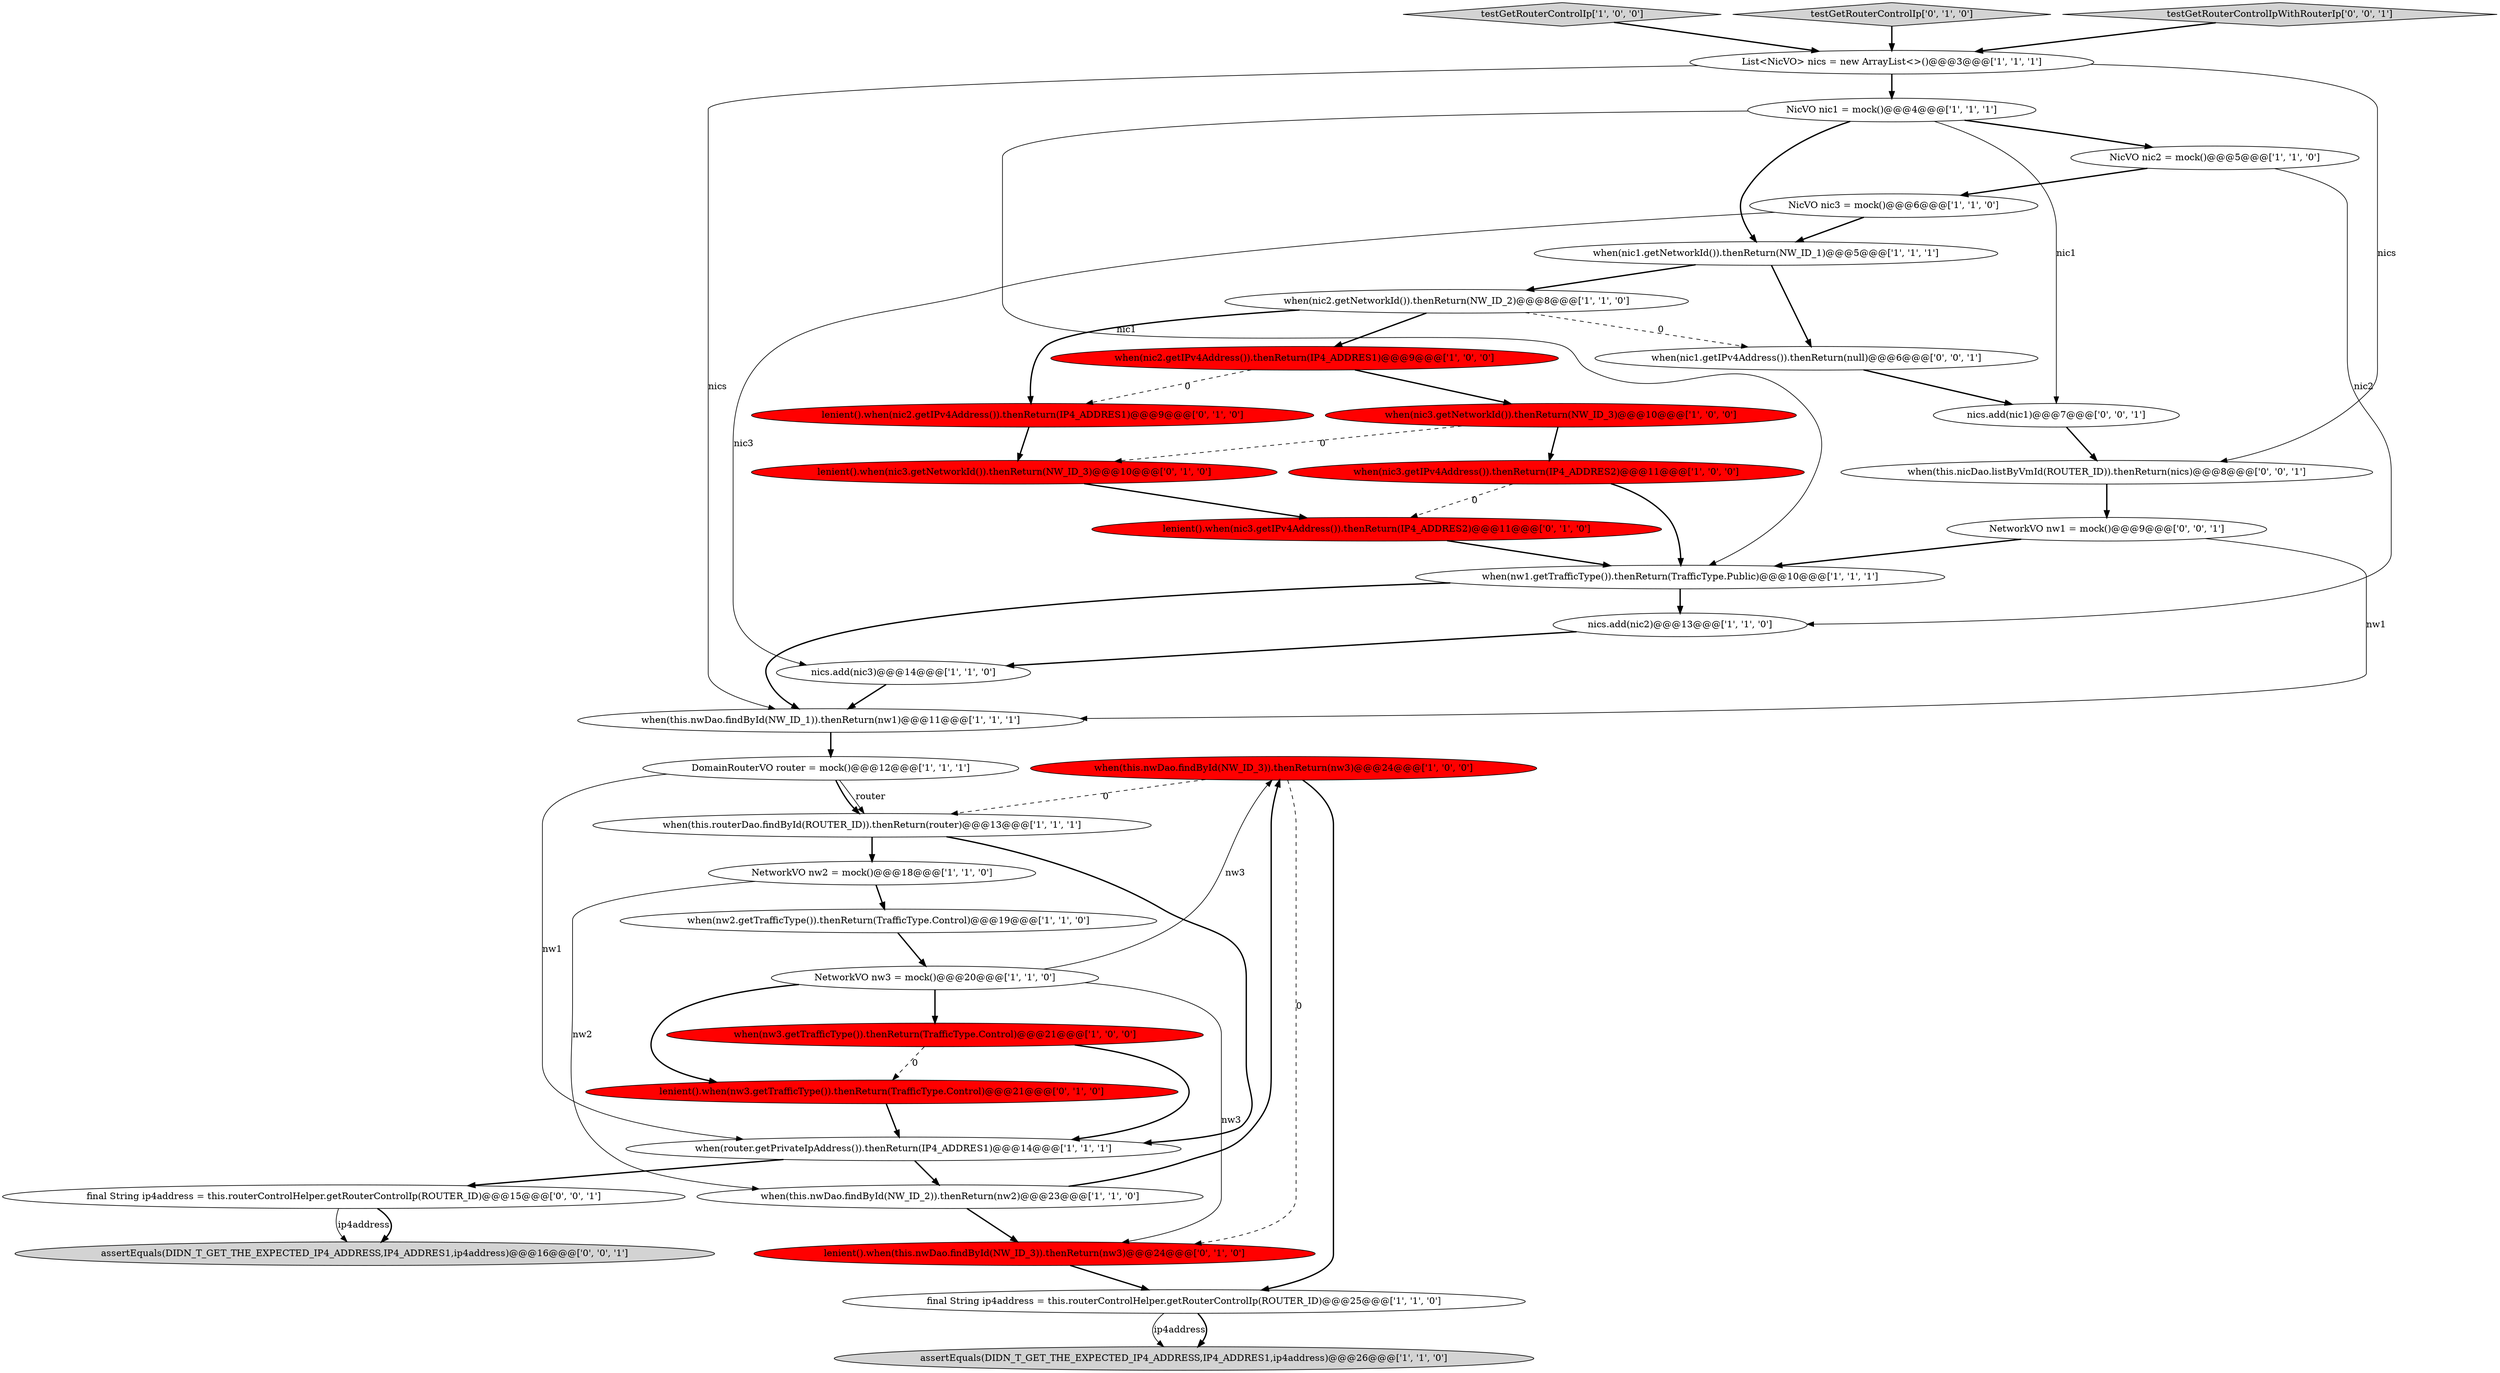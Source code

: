 digraph {
27 [style = filled, label = "lenient().when(this.nwDao.findById(NW_ID_3)).thenReturn(nw3)@@@24@@@['0', '1', '0']", fillcolor = red, shape = ellipse image = "AAA1AAABBB2BBB"];
24 [style = filled, label = "assertEquals(DIDN_T_GET_THE_EXPECTED_IP4_ADDRESS,IP4_ADDRES1,ip4address)@@@26@@@['1', '1', '0']", fillcolor = lightgray, shape = ellipse image = "AAA0AAABBB1BBB"];
7 [style = filled, label = "when(nic2.getNetworkId()).thenReturn(NW_ID_2)@@@8@@@['1', '1', '0']", fillcolor = white, shape = ellipse image = "AAA0AAABBB1BBB"];
22 [style = filled, label = "when(nic3.getIPv4Address()).thenReturn(IP4_ADDRES2)@@@11@@@['1', '0', '0']", fillcolor = red, shape = ellipse image = "AAA1AAABBB1BBB"];
14 [style = filled, label = "nics.add(nic2)@@@13@@@['1', '1', '0']", fillcolor = white, shape = ellipse image = "AAA0AAABBB1BBB"];
3 [style = filled, label = "List<NicVO> nics = new ArrayList<>()@@@3@@@['1', '1', '1']", fillcolor = white, shape = ellipse image = "AAA0AAABBB1BBB"];
28 [style = filled, label = "lenient().when(nw3.getTrafficType()).thenReturn(TrafficType.Control)@@@21@@@['0', '1', '0']", fillcolor = red, shape = ellipse image = "AAA1AAABBB2BBB"];
4 [style = filled, label = "when(nw2.getTrafficType()).thenReturn(TrafficType.Control)@@@19@@@['1', '1', '0']", fillcolor = white, shape = ellipse image = "AAA0AAABBB1BBB"];
13 [style = filled, label = "nics.add(nic3)@@@14@@@['1', '1', '0']", fillcolor = white, shape = ellipse image = "AAA0AAABBB1BBB"];
34 [style = filled, label = "NetworkVO nw1 = mock()@@@9@@@['0', '0', '1']", fillcolor = white, shape = ellipse image = "AAA0AAABBB3BBB"];
36 [style = filled, label = "when(nic1.getIPv4Address()).thenReturn(null)@@@6@@@['0', '0', '1']", fillcolor = white, shape = ellipse image = "AAA0AAABBB3BBB"];
20 [style = filled, label = "NicVO nic1 = mock()@@@4@@@['1', '1', '1']", fillcolor = white, shape = ellipse image = "AAA0AAABBB1BBB"];
0 [style = filled, label = "NetworkVO nw2 = mock()@@@18@@@['1', '1', '0']", fillcolor = white, shape = ellipse image = "AAA0AAABBB1BBB"];
37 [style = filled, label = "final String ip4address = this.routerControlHelper.getRouterControlIp(ROUTER_ID)@@@15@@@['0', '0', '1']", fillcolor = white, shape = ellipse image = "AAA0AAABBB3BBB"];
21 [style = filled, label = "testGetRouterControlIp['1', '0', '0']", fillcolor = lightgray, shape = diamond image = "AAA0AAABBB1BBB"];
10 [style = filled, label = "when(nw1.getTrafficType()).thenReturn(TrafficType.Public)@@@10@@@['1', '1', '1']", fillcolor = white, shape = ellipse image = "AAA0AAABBB1BBB"];
5 [style = filled, label = "when(this.nwDao.findById(NW_ID_3)).thenReturn(nw3)@@@24@@@['1', '0', '0']", fillcolor = red, shape = ellipse image = "AAA1AAABBB1BBB"];
25 [style = filled, label = "lenient().when(nic3.getNetworkId()).thenReturn(NW_ID_3)@@@10@@@['0', '1', '0']", fillcolor = red, shape = ellipse image = "AAA1AAABBB2BBB"];
1 [style = filled, label = "when(nic2.getIPv4Address()).thenReturn(IP4_ADDRES1)@@@9@@@['1', '0', '0']", fillcolor = red, shape = ellipse image = "AAA1AAABBB1BBB"];
12 [style = filled, label = "NicVO nic2 = mock()@@@5@@@['1', '1', '0']", fillcolor = white, shape = ellipse image = "AAA0AAABBB1BBB"];
23 [style = filled, label = "when(this.nwDao.findById(NW_ID_1)).thenReturn(nw1)@@@11@@@['1', '1', '1']", fillcolor = white, shape = ellipse image = "AAA0AAABBB1BBB"];
15 [style = filled, label = "NicVO nic3 = mock()@@@6@@@['1', '1', '0']", fillcolor = white, shape = ellipse image = "AAA0AAABBB1BBB"];
30 [style = filled, label = "lenient().when(nic2.getIPv4Address()).thenReturn(IP4_ADDRES1)@@@9@@@['0', '1', '0']", fillcolor = red, shape = ellipse image = "AAA1AAABBB2BBB"];
6 [style = filled, label = "when(nic1.getNetworkId()).thenReturn(NW_ID_1)@@@5@@@['1', '1', '1']", fillcolor = white, shape = ellipse image = "AAA0AAABBB1BBB"];
35 [style = filled, label = "nics.add(nic1)@@@7@@@['0', '0', '1']", fillcolor = white, shape = ellipse image = "AAA0AAABBB3BBB"];
31 [style = filled, label = "when(this.nicDao.listByVmId(ROUTER_ID)).thenReturn(nics)@@@8@@@['0', '0', '1']", fillcolor = white, shape = ellipse image = "AAA0AAABBB3BBB"];
8 [style = filled, label = "when(this.routerDao.findById(ROUTER_ID)).thenReturn(router)@@@13@@@['1', '1', '1']", fillcolor = white, shape = ellipse image = "AAA0AAABBB1BBB"];
29 [style = filled, label = "lenient().when(nic3.getIPv4Address()).thenReturn(IP4_ADDRES2)@@@11@@@['0', '1', '0']", fillcolor = red, shape = ellipse image = "AAA1AAABBB2BBB"];
32 [style = filled, label = "assertEquals(DIDN_T_GET_THE_EXPECTED_IP4_ADDRESS,IP4_ADDRES1,ip4address)@@@16@@@['0', '0', '1']", fillcolor = lightgray, shape = ellipse image = "AAA0AAABBB3BBB"];
11 [style = filled, label = "NetworkVO nw3 = mock()@@@20@@@['1', '1', '0']", fillcolor = white, shape = ellipse image = "AAA0AAABBB1BBB"];
18 [style = filled, label = "DomainRouterVO router = mock()@@@12@@@['1', '1', '1']", fillcolor = white, shape = ellipse image = "AAA0AAABBB1BBB"];
19 [style = filled, label = "final String ip4address = this.routerControlHelper.getRouterControlIp(ROUTER_ID)@@@25@@@['1', '1', '0']", fillcolor = white, shape = ellipse image = "AAA0AAABBB1BBB"];
26 [style = filled, label = "testGetRouterControlIp['0', '1', '0']", fillcolor = lightgray, shape = diamond image = "AAA0AAABBB2BBB"];
33 [style = filled, label = "testGetRouterControlIpWithRouterIp['0', '0', '1']", fillcolor = lightgray, shape = diamond image = "AAA0AAABBB3BBB"];
2 [style = filled, label = "when(router.getPrivateIpAddress()).thenReturn(IP4_ADDRES1)@@@14@@@['1', '1', '1']", fillcolor = white, shape = ellipse image = "AAA0AAABBB1BBB"];
16 [style = filled, label = "when(nic3.getNetworkId()).thenReturn(NW_ID_3)@@@10@@@['1', '0', '0']", fillcolor = red, shape = ellipse image = "AAA1AAABBB1BBB"];
9 [style = filled, label = "when(this.nwDao.findById(NW_ID_2)).thenReturn(nw2)@@@23@@@['1', '1', '0']", fillcolor = white, shape = ellipse image = "AAA0AAABBB1BBB"];
17 [style = filled, label = "when(nw3.getTrafficType()).thenReturn(TrafficType.Control)@@@21@@@['1', '0', '0']", fillcolor = red, shape = ellipse image = "AAA1AAABBB1BBB"];
11->28 [style = bold, label=""];
35->31 [style = bold, label=""];
7->1 [style = bold, label=""];
33->3 [style = bold, label=""];
3->31 [style = solid, label="nics"];
7->30 [style = bold, label=""];
10->14 [style = bold, label=""];
1->30 [style = dashed, label="0"];
26->3 [style = bold, label=""];
11->27 [style = solid, label="nw3"];
16->25 [style = dashed, label="0"];
12->15 [style = bold, label=""];
18->2 [style = solid, label="nw1"];
22->29 [style = dashed, label="0"];
30->25 [style = bold, label=""];
15->6 [style = bold, label=""];
3->23 [style = solid, label="nics"];
2->9 [style = bold, label=""];
25->29 [style = bold, label=""];
20->6 [style = bold, label=""];
12->14 [style = solid, label="nic2"];
16->22 [style = bold, label=""];
19->24 [style = solid, label="ip4address"];
34->10 [style = bold, label=""];
6->36 [style = bold, label=""];
31->34 [style = bold, label=""];
19->24 [style = bold, label=""];
37->32 [style = solid, label="ip4address"];
9->27 [style = bold, label=""];
8->0 [style = bold, label=""];
20->10 [style = solid, label="nic1"];
5->19 [style = bold, label=""];
17->28 [style = dashed, label="0"];
28->2 [style = bold, label=""];
11->5 [style = solid, label="nw3"];
5->27 [style = dashed, label="0"];
3->20 [style = bold, label=""];
20->35 [style = solid, label="nic1"];
17->2 [style = bold, label=""];
8->2 [style = bold, label=""];
0->4 [style = bold, label=""];
1->16 [style = bold, label=""];
10->23 [style = bold, label=""];
34->23 [style = solid, label="nw1"];
20->12 [style = bold, label=""];
22->10 [style = bold, label=""];
13->23 [style = bold, label=""];
0->9 [style = solid, label="nw2"];
9->5 [style = bold, label=""];
37->32 [style = bold, label=""];
5->8 [style = dashed, label="0"];
11->17 [style = bold, label=""];
29->10 [style = bold, label=""];
15->13 [style = solid, label="nic3"];
18->8 [style = bold, label=""];
27->19 [style = bold, label=""];
18->8 [style = solid, label="router"];
14->13 [style = bold, label=""];
36->35 [style = bold, label=""];
6->7 [style = bold, label=""];
4->11 [style = bold, label=""];
2->37 [style = bold, label=""];
23->18 [style = bold, label=""];
7->36 [style = dashed, label="0"];
21->3 [style = bold, label=""];
}
